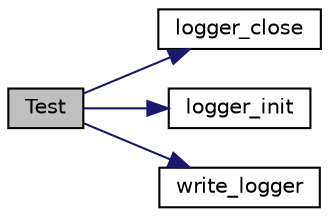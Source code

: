 digraph "Test"
{
 // LATEX_PDF_SIZE
  edge [fontname="Helvetica",fontsize="10",labelfontname="Helvetica",labelfontsize="10"];
  node [fontname="Helvetica",fontsize="10",shape=record];
  rankdir="LR";
  Node1 [label="Test",height=0.2,width=0.4,color="black", fillcolor="grey75", style="filled", fontcolor="black",tooltip=" "];
  Node1 -> Node2 [color="midnightblue",fontsize="10",style="solid",fontname="Helvetica"];
  Node2 [label="logger_close",height=0.2,width=0.4,color="black", fillcolor="white", style="filled",URL="$logger_8h.html#a919a00b5426a76a15d7425041e8029b4",tooltip="Close the logger system properly."];
  Node1 -> Node3 [color="midnightblue",fontsize="10",style="solid",fontname="Helvetica"];
  Node3 [label="logger_init",height=0.2,width=0.4,color="black", fillcolor="white", style="filled",URL="$logger_8h.html#adbd31571b49f4ff32cda46460abe6469",tooltip="Init the logger system."];
  Node1 -> Node4 [color="midnightblue",fontsize="10",style="solid",fontname="Helvetica"];
  Node4 [label="write_logger",height=0.2,width=0.4,color="black", fillcolor="white", style="filled",URL="$logger_8h.html#a76d0452a3c1fcdf8c4e037edec252e3e",tooltip="Log a message."];
}
